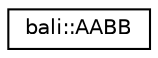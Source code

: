 digraph "Graphical Class Hierarchy"
{
  edge [fontname="Helvetica",fontsize="10",labelfontname="Helvetica",labelfontsize="10"];
  node [fontname="Helvetica",fontsize="10",shape=record];
  rankdir="LR";
  Node1 [label="bali::AABB",height=0.2,width=0.4,color="black", fillcolor="white", style="filled",URL="$classbali_1_1_a_a_b_b.html"];
}
